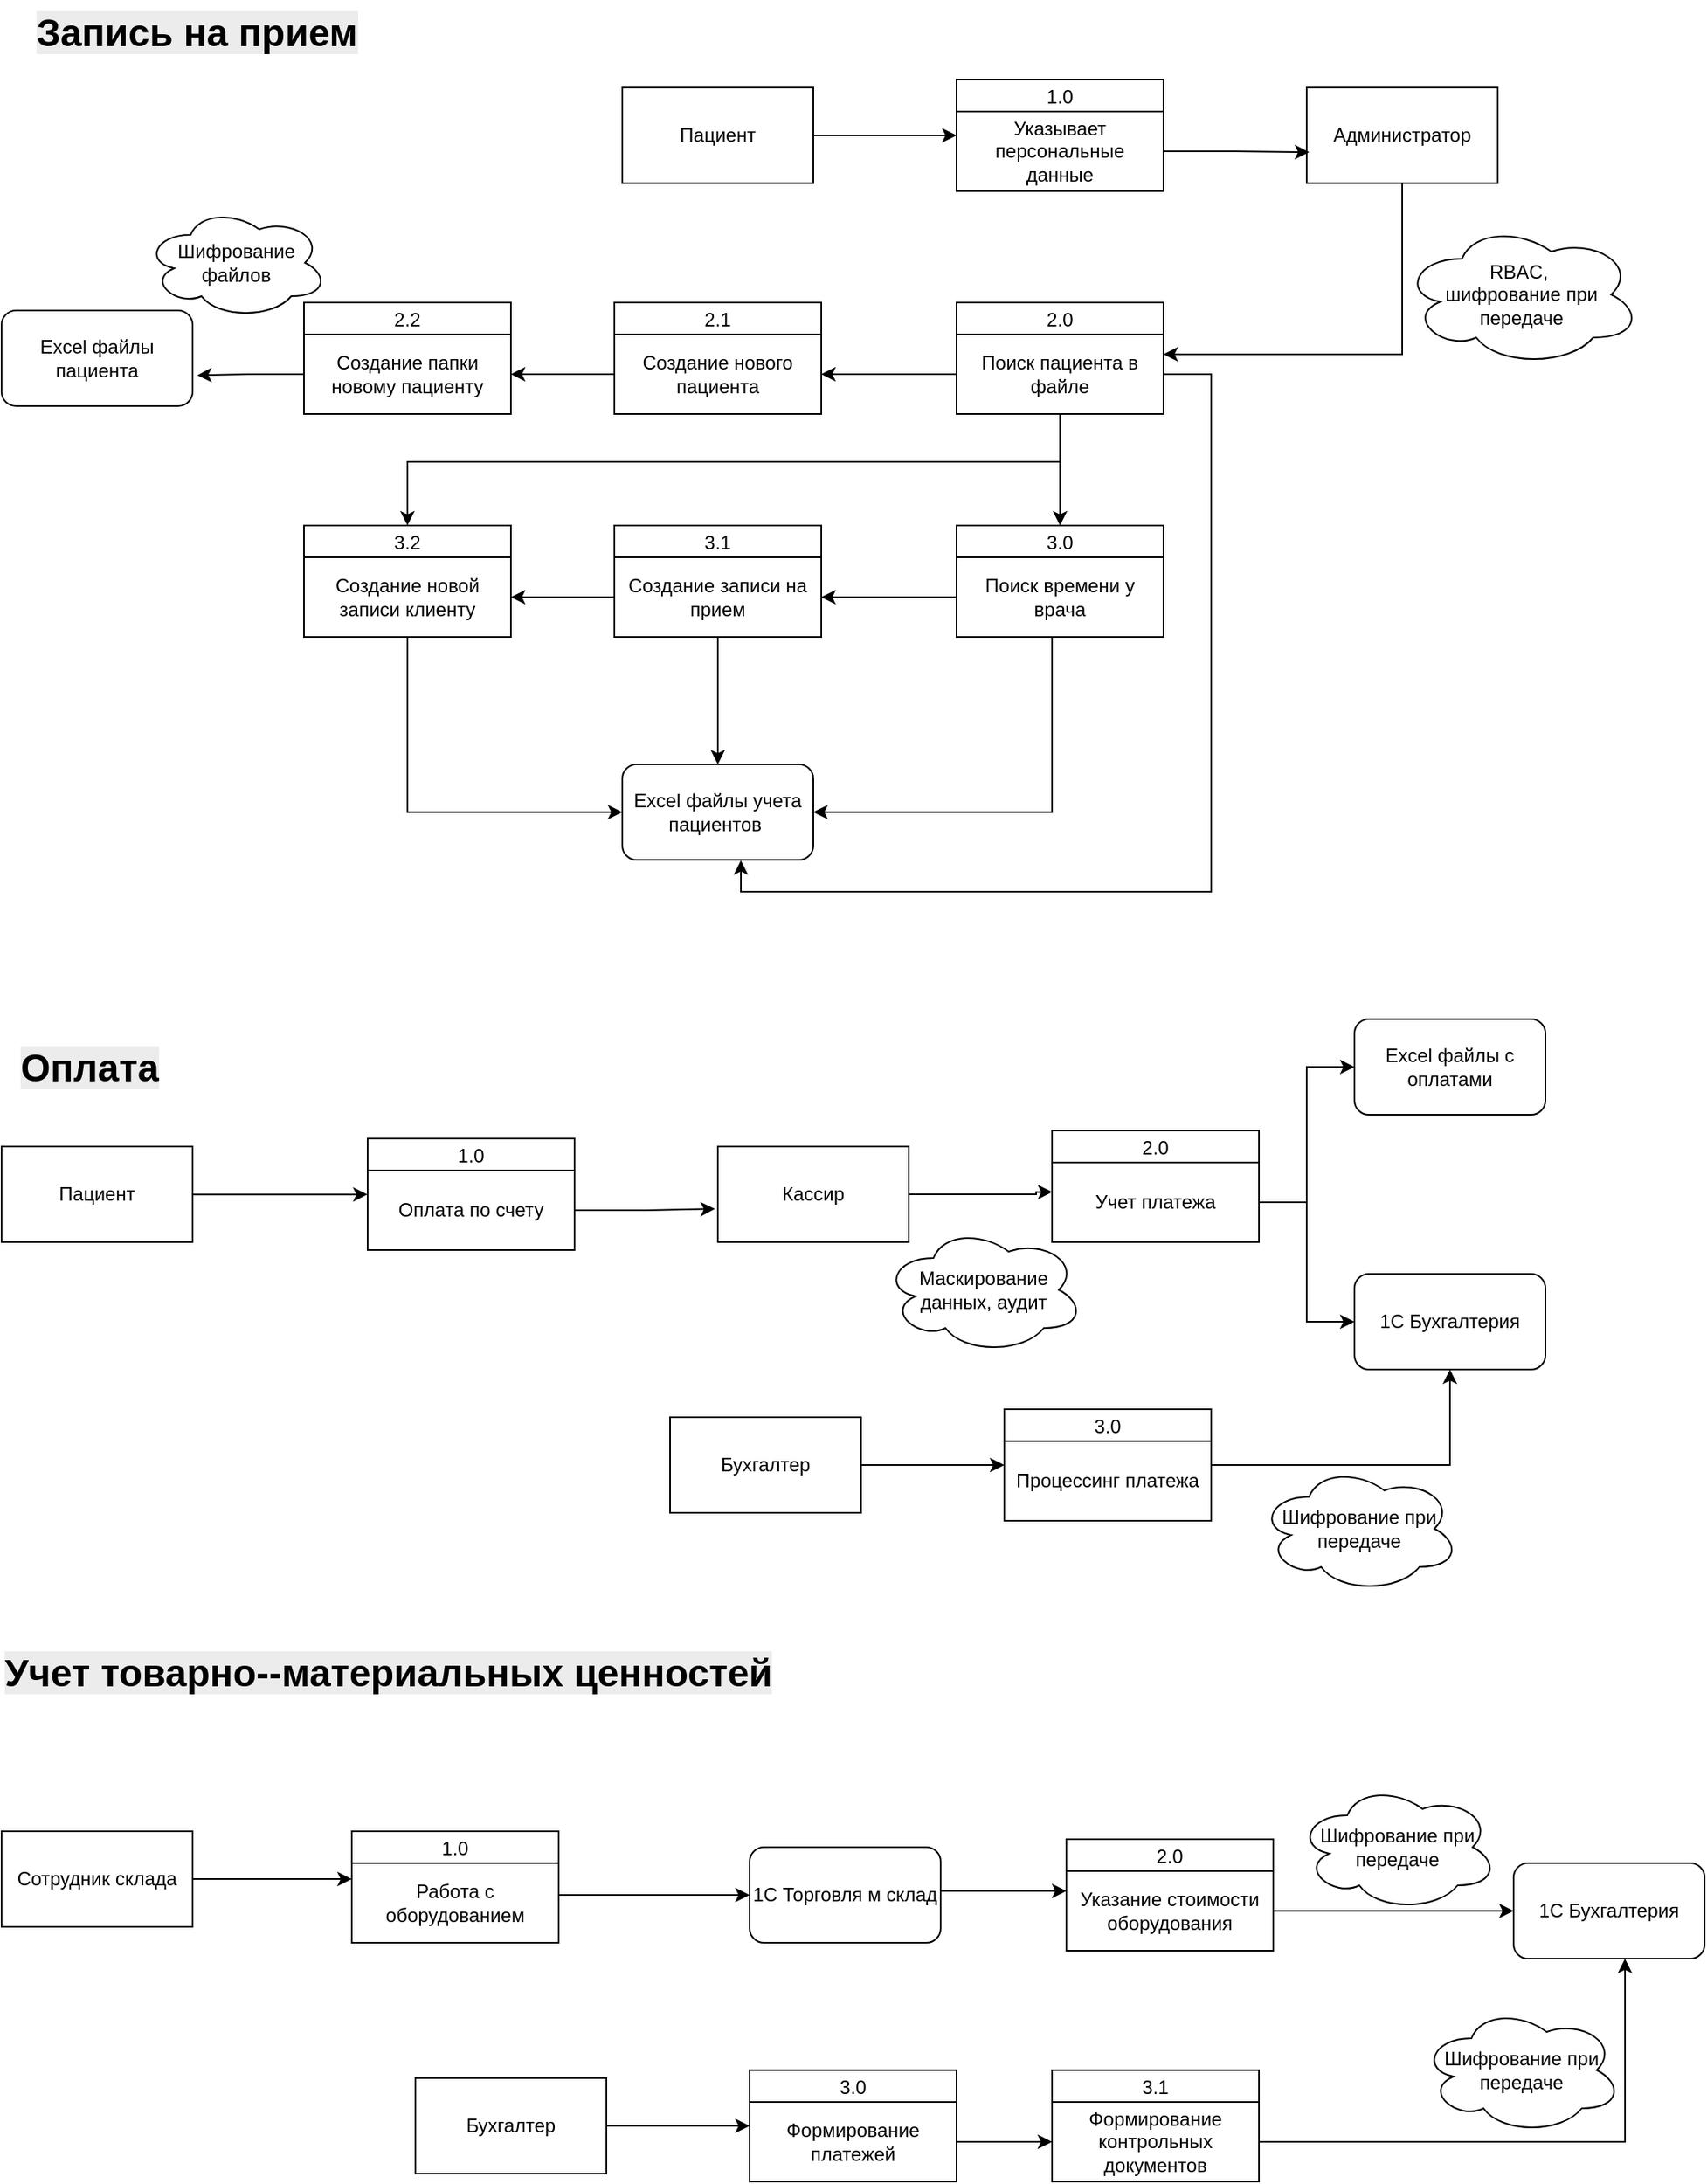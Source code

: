 <mxfile version="27.0.5">
  <diagram name="Страница — 1" id="JWuAVilLNDcYM9sPoWWw">
    <mxGraphModel dx="1443" dy="664" grid="1" gridSize="10" guides="1" tooltips="1" connect="1" arrows="1" fold="1" page="1" pageScale="1" pageWidth="827" pageHeight="1169" math="0" shadow="0">
      <root>
        <mxCell id="0" />
        <mxCell id="1" parent="0" />
        <mxCell id="McbWOgq2CKRxM0jZ_3p6-3" value="1.0" style="swimlane;fontStyle=0;childLayout=stackLayout;horizontal=1;startSize=20;fillColor=#FFFFFF;horizontalStack=0;resizeParent=1;resizeParentMax=0;resizeLast=0;collapsible=0;marginBottom=0;swimlaneFillColor=#ffffff;strokeColor=#000000;labelBorderColor=none;" parent="1" vertex="1">
          <mxGeometry x="230" y="180" width="130" height="70" as="geometry" />
        </mxCell>
        <mxCell id="McbWOgq2CKRxM0jZ_3p6-4" value="Указывает персональные&lt;br&gt;данные" style="text;strokeColor=#000000;align=center;fillColor=#FFFFFF;html=1;verticalAlign=middle;whiteSpace=wrap;rounded=0;" parent="McbWOgq2CKRxM0jZ_3p6-3" vertex="1">
          <mxGeometry y="20" width="130" height="50" as="geometry" />
        </mxCell>
        <mxCell id="McbWOgq2CKRxM0jZ_3p6-8" style="edgeStyle=orthogonalEdgeStyle;rounded=0;orthogonalLoop=1;jettySize=auto;html=1;" parent="1" source="McbWOgq2CKRxM0jZ_3p6-1" edge="1">
          <mxGeometry relative="1" as="geometry">
            <mxPoint x="230" y="215" as="targetPoint" />
            <Array as="points">
              <mxPoint x="230" y="215" />
            </Array>
          </mxGeometry>
        </mxCell>
        <mxCell id="McbWOgq2CKRxM0jZ_3p6-1" value="Пациент" style="rounded=0;whiteSpace=wrap;html=1;" parent="1" vertex="1">
          <mxGeometry x="20" y="185" width="120" height="60" as="geometry" />
        </mxCell>
        <mxCell id="McbWOgq2CKRxM0jZ_3p6-16" style="edgeStyle=orthogonalEdgeStyle;rounded=0;orthogonalLoop=1;jettySize=auto;html=1;entryX=1;entryY=0.25;entryDx=0;entryDy=0;" parent="1" source="McbWOgq2CKRxM0jZ_3p6-7" target="McbWOgq2CKRxM0jZ_3p6-15" edge="1">
          <mxGeometry relative="1" as="geometry">
            <Array as="points">
              <mxPoint x="510" y="353" />
            </Array>
          </mxGeometry>
        </mxCell>
        <mxCell id="McbWOgq2CKRxM0jZ_3p6-7" value="Администратор" style="rounded=0;whiteSpace=wrap;html=1;" parent="1" vertex="1">
          <mxGeometry x="450" y="185" width="120" height="60" as="geometry" />
        </mxCell>
        <mxCell id="McbWOgq2CKRxM0jZ_3p6-9" style="edgeStyle=orthogonalEdgeStyle;rounded=0;orthogonalLoop=1;jettySize=auto;html=1;entryX=0.013;entryY=0.676;entryDx=0;entryDy=0;entryPerimeter=0;" parent="1" source="McbWOgq2CKRxM0jZ_3p6-4" target="McbWOgq2CKRxM0jZ_3p6-7" edge="1">
          <mxGeometry relative="1" as="geometry" />
        </mxCell>
        <mxCell id="McbWOgq2CKRxM0jZ_3p6-14" value="2.0" style="swimlane;fontStyle=0;childLayout=stackLayout;horizontal=1;startSize=20;fillColor=#FFFFFF;horizontalStack=0;resizeParent=1;resizeParentMax=0;resizeLast=0;collapsible=0;marginBottom=0;swimlaneFillColor=#ffffff;strokeColor=#000000;labelBorderColor=none;" parent="1" vertex="1">
          <mxGeometry x="230" y="320" width="130" height="70" as="geometry" />
        </mxCell>
        <mxCell id="McbWOgq2CKRxM0jZ_3p6-15" value="Поиск пациента в файле" style="text;strokeColor=#000000;align=center;fillColor=#FFFFFF;html=1;verticalAlign=middle;whiteSpace=wrap;rounded=0;" parent="McbWOgq2CKRxM0jZ_3p6-14" vertex="1">
          <mxGeometry y="20" width="130" height="50" as="geometry" />
        </mxCell>
        <mxCell id="McbWOgq2CKRxM0jZ_3p6-17" value="2.1" style="swimlane;fontStyle=0;childLayout=stackLayout;horizontal=1;startSize=20;fillColor=#FFFFFF;horizontalStack=0;resizeParent=1;resizeParentMax=0;resizeLast=0;collapsible=0;marginBottom=0;swimlaneFillColor=#ffffff;strokeColor=#000000;labelBorderColor=none;" parent="1" vertex="1">
          <mxGeometry x="15" y="320" width="130" height="70" as="geometry" />
        </mxCell>
        <mxCell id="McbWOgq2CKRxM0jZ_3p6-18" value="Создание нового пациента" style="text;strokeColor=#000000;align=center;fillColor=#FFFFFF;html=1;verticalAlign=middle;whiteSpace=wrap;rounded=0;" parent="McbWOgq2CKRxM0jZ_3p6-17" vertex="1">
          <mxGeometry y="20" width="130" height="50" as="geometry" />
        </mxCell>
        <mxCell id="McbWOgq2CKRxM0jZ_3p6-19" style="edgeStyle=orthogonalEdgeStyle;rounded=0;orthogonalLoop=1;jettySize=auto;html=1;entryX=1;entryY=0.5;entryDx=0;entryDy=0;" parent="1" source="McbWOgq2CKRxM0jZ_3p6-15" target="McbWOgq2CKRxM0jZ_3p6-18" edge="1">
          <mxGeometry relative="1" as="geometry" />
        </mxCell>
        <mxCell id="McbWOgq2CKRxM0jZ_3p6-24" value="2.2" style="swimlane;fontStyle=0;childLayout=stackLayout;horizontal=1;startSize=20;fillColor=#FFFFFF;horizontalStack=0;resizeParent=1;resizeParentMax=0;resizeLast=0;collapsible=0;marginBottom=0;swimlaneFillColor=#ffffff;strokeColor=#000000;labelBorderColor=none;" parent="1" vertex="1">
          <mxGeometry x="-180" y="320" width="130" height="70" as="geometry" />
        </mxCell>
        <mxCell id="McbWOgq2CKRxM0jZ_3p6-25" value="Создание папки новому пациенту" style="text;strokeColor=#000000;align=center;fillColor=#FFFFFF;html=1;verticalAlign=middle;whiteSpace=wrap;rounded=0;" parent="McbWOgq2CKRxM0jZ_3p6-24" vertex="1">
          <mxGeometry y="20" width="130" height="50" as="geometry" />
        </mxCell>
        <mxCell id="McbWOgq2CKRxM0jZ_3p6-26" style="edgeStyle=orthogonalEdgeStyle;rounded=0;orthogonalLoop=1;jettySize=auto;html=1;entryX=1;entryY=0.5;entryDx=0;entryDy=0;" parent="1" source="McbWOgq2CKRxM0jZ_3p6-18" target="McbWOgq2CKRxM0jZ_3p6-25" edge="1">
          <mxGeometry relative="1" as="geometry" />
        </mxCell>
        <mxCell id="McbWOgq2CKRxM0jZ_3p6-28" value="Excel файлы пациента" style="rounded=1;whiteSpace=wrap;html=1;" parent="1" vertex="1">
          <mxGeometry x="-370" y="325" width="120" height="60" as="geometry" />
        </mxCell>
        <mxCell id="McbWOgq2CKRxM0jZ_3p6-30" style="edgeStyle=orthogonalEdgeStyle;rounded=0;orthogonalLoop=1;jettySize=auto;html=1;entryX=1.024;entryY=0.678;entryDx=0;entryDy=0;entryPerimeter=0;" parent="1" source="McbWOgq2CKRxM0jZ_3p6-25" target="McbWOgq2CKRxM0jZ_3p6-28" edge="1">
          <mxGeometry relative="1" as="geometry" />
        </mxCell>
        <mxCell id="McbWOgq2CKRxM0jZ_3p6-31" value="3.0" style="swimlane;fontStyle=0;childLayout=stackLayout;horizontal=1;startSize=20;fillColor=#FFFFFF;horizontalStack=0;resizeParent=1;resizeParentMax=0;resizeLast=0;collapsible=0;marginBottom=0;swimlaneFillColor=#ffffff;strokeColor=#000000;labelBorderColor=none;" parent="1" vertex="1">
          <mxGeometry x="230" y="460" width="130" height="70" as="geometry" />
        </mxCell>
        <mxCell id="McbWOgq2CKRxM0jZ_3p6-32" value="Поиск времени у врача" style="text;strokeColor=#000000;align=center;fillColor=#FFFFFF;html=1;verticalAlign=middle;whiteSpace=wrap;rounded=0;" parent="McbWOgq2CKRxM0jZ_3p6-31" vertex="1">
          <mxGeometry y="20" width="130" height="50" as="geometry" />
        </mxCell>
        <mxCell id="McbWOgq2CKRxM0jZ_3p6-33" value="3.1" style="swimlane;fontStyle=0;childLayout=stackLayout;horizontal=1;startSize=20;fillColor=#FFFFFF;horizontalStack=0;resizeParent=1;resizeParentMax=0;resizeLast=0;collapsible=0;marginBottom=0;swimlaneFillColor=#ffffff;strokeColor=#000000;labelBorderColor=none;" parent="1" vertex="1">
          <mxGeometry x="15" y="460" width="130" height="70" as="geometry" />
        </mxCell>
        <mxCell id="McbWOgq2CKRxM0jZ_3p6-34" value="Создание записи на прием" style="text;strokeColor=#000000;align=center;fillColor=#FFFFFF;html=1;verticalAlign=middle;whiteSpace=wrap;rounded=0;" parent="McbWOgq2CKRxM0jZ_3p6-33" vertex="1">
          <mxGeometry y="20" width="130" height="50" as="geometry" />
        </mxCell>
        <mxCell id="McbWOgq2CKRxM0jZ_3p6-35" value="3.2" style="swimlane;fontStyle=0;childLayout=stackLayout;horizontal=1;startSize=20;fillColor=#FFFFFF;horizontalStack=0;resizeParent=1;resizeParentMax=0;resizeLast=0;collapsible=0;marginBottom=0;swimlaneFillColor=#ffffff;strokeColor=#000000;labelBorderColor=none;" parent="1" vertex="1">
          <mxGeometry x="-180" y="460" width="130" height="70" as="geometry" />
        </mxCell>
        <mxCell id="McbWOgq2CKRxM0jZ_3p6-36" value="Создание новой записи клиенту" style="text;strokeColor=#000000;align=center;fillColor=#FFFFFF;html=1;verticalAlign=middle;whiteSpace=wrap;rounded=0;" parent="McbWOgq2CKRxM0jZ_3p6-35" vertex="1">
          <mxGeometry y="20" width="130" height="50" as="geometry" />
        </mxCell>
        <mxCell id="McbWOgq2CKRxM0jZ_3p6-37" style="edgeStyle=orthogonalEdgeStyle;rounded=0;orthogonalLoop=1;jettySize=auto;html=1;entryX=1;entryY=0.5;entryDx=0;entryDy=0;" parent="1" source="McbWOgq2CKRxM0jZ_3p6-32" target="McbWOgq2CKRxM0jZ_3p6-34" edge="1">
          <mxGeometry relative="1" as="geometry" />
        </mxCell>
        <mxCell id="McbWOgq2CKRxM0jZ_3p6-38" style="edgeStyle=orthogonalEdgeStyle;rounded=0;orthogonalLoop=1;jettySize=auto;html=1;entryX=1;entryY=0.5;entryDx=0;entryDy=0;" parent="1" source="McbWOgq2CKRxM0jZ_3p6-34" target="McbWOgq2CKRxM0jZ_3p6-36" edge="1">
          <mxGeometry relative="1" as="geometry" />
        </mxCell>
        <mxCell id="McbWOgq2CKRxM0jZ_3p6-39" value="Excel файлы учета пациентов&amp;nbsp;" style="rounded=1;whiteSpace=wrap;html=1;" parent="1" vertex="1">
          <mxGeometry x="20" y="610" width="120" height="60" as="geometry" />
        </mxCell>
        <mxCell id="McbWOgq2CKRxM0jZ_3p6-40" style="edgeStyle=orthogonalEdgeStyle;rounded=0;orthogonalLoop=1;jettySize=auto;html=1;entryX=0;entryY=0.5;entryDx=0;entryDy=0;" parent="1" source="McbWOgq2CKRxM0jZ_3p6-36" target="McbWOgq2CKRxM0jZ_3p6-39" edge="1">
          <mxGeometry relative="1" as="geometry">
            <Array as="points">
              <mxPoint x="-115" y="640" />
            </Array>
          </mxGeometry>
        </mxCell>
        <mxCell id="McbWOgq2CKRxM0jZ_3p6-41" style="edgeStyle=orthogonalEdgeStyle;rounded=0;orthogonalLoop=1;jettySize=auto;html=1;entryX=0.5;entryY=0;entryDx=0;entryDy=0;" parent="1" source="McbWOgq2CKRxM0jZ_3p6-34" target="McbWOgq2CKRxM0jZ_3p6-39" edge="1">
          <mxGeometry relative="1" as="geometry" />
        </mxCell>
        <mxCell id="McbWOgq2CKRxM0jZ_3p6-42" style="edgeStyle=orthogonalEdgeStyle;rounded=0;orthogonalLoop=1;jettySize=auto;html=1;entryX=1;entryY=0.5;entryDx=0;entryDy=0;" parent="1" source="McbWOgq2CKRxM0jZ_3p6-32" target="McbWOgq2CKRxM0jZ_3p6-39" edge="1">
          <mxGeometry relative="1" as="geometry">
            <Array as="points">
              <mxPoint x="290" y="640" />
            </Array>
          </mxGeometry>
        </mxCell>
        <mxCell id="McbWOgq2CKRxM0jZ_3p6-43" style="edgeStyle=orthogonalEdgeStyle;rounded=0;orthogonalLoop=1;jettySize=auto;html=1;entryX=0.621;entryY=1.005;entryDx=0;entryDy=0;entryPerimeter=0;" parent="1" source="McbWOgq2CKRxM0jZ_3p6-15" target="McbWOgq2CKRxM0jZ_3p6-39" edge="1">
          <mxGeometry relative="1" as="geometry">
            <Array as="points">
              <mxPoint x="390" y="365" />
              <mxPoint x="390" y="690" />
              <mxPoint x="94" y="690" />
            </Array>
          </mxGeometry>
        </mxCell>
        <mxCell id="McbWOgq2CKRxM0jZ_3p6-44" value="&lt;b style=&quot;forced-color-adjust: none; color: rgb(0, 0, 0); font-family: Helvetica; font-size: 24px; font-style: normal; font-variant-ligatures: normal; font-variant-caps: normal; letter-spacing: normal; orphans: 2; text-align: left; text-indent: 0px; text-transform: none; widows: 2; word-spacing: 0px; -webkit-text-stroke-width: 0px; white-space: normal; background-color: rgb(236, 236, 236); text-decoration-thickness: initial; text-decoration-style: initial; text-decoration-color: initial;&quot;&gt;Запись на прием&lt;/b&gt;" style="text;whiteSpace=wrap;html=1;" parent="1" vertex="1">
          <mxGeometry x="-350" y="130" width="380" height="50" as="geometry" />
        </mxCell>
        <mxCell id="McbWOgq2CKRxM0jZ_3p6-45" value="&lt;b style=&quot;forced-color-adjust: none; color: rgb(0, 0, 0); font-family: Helvetica; font-size: 24px; font-style: normal; font-variant-ligatures: normal; font-variant-caps: normal; letter-spacing: normal; orphans: 2; text-align: left; text-indent: 0px; text-transform: none; widows: 2; word-spacing: 0px; -webkit-text-stroke-width: 0px; white-space: normal; background-color: rgb(236, 236, 236); text-decoration-thickness: initial; text-decoration-style: initial; text-decoration-color: initial;&quot;&gt;Оплата&lt;/b&gt;" style="text;whiteSpace=wrap;html=1;" parent="1" vertex="1">
          <mxGeometry x="-360" y="780" width="130" height="50" as="geometry" />
        </mxCell>
        <mxCell id="McbWOgq2CKRxM0jZ_3p6-52" style="edgeStyle=orthogonalEdgeStyle;rounded=0;orthogonalLoop=1;jettySize=auto;html=1;entryX=-0.001;entryY=0.302;entryDx=0;entryDy=0;entryPerimeter=0;" parent="1" source="McbWOgq2CKRxM0jZ_3p6-46" target="McbWOgq2CKRxM0jZ_3p6-50" edge="1">
          <mxGeometry relative="1" as="geometry">
            <Array as="points">
              <mxPoint x="-140" y="880" />
            </Array>
          </mxGeometry>
        </mxCell>
        <mxCell id="McbWOgq2CKRxM0jZ_3p6-46" value="Пациент" style="rounded=0;whiteSpace=wrap;html=1;" parent="1" vertex="1">
          <mxGeometry x="-370" y="850" width="120" height="60" as="geometry" />
        </mxCell>
        <mxCell id="McbWOgq2CKRxM0jZ_3p6-58" style="edgeStyle=orthogonalEdgeStyle;rounded=0;orthogonalLoop=1;jettySize=auto;html=1;entryX=0.001;entryY=0.371;entryDx=0;entryDy=0;entryPerimeter=0;" parent="1" source="McbWOgq2CKRxM0jZ_3p6-47" target="McbWOgq2CKRxM0jZ_3p6-57" edge="1">
          <mxGeometry relative="1" as="geometry">
            <Array as="points">
              <mxPoint x="280" y="880" />
              <mxPoint x="280" y="879" />
            </Array>
          </mxGeometry>
        </mxCell>
        <mxCell id="McbWOgq2CKRxM0jZ_3p6-47" value="Кассир" style="rounded=0;whiteSpace=wrap;html=1;" parent="1" vertex="1">
          <mxGeometry x="80" y="850" width="120" height="60" as="geometry" />
        </mxCell>
        <mxCell id="McbWOgq2CKRxM0jZ_3p6-49" value="1.0" style="swimlane;fontStyle=0;childLayout=stackLayout;horizontal=1;startSize=20;fillColor=#FFFFFF;horizontalStack=0;resizeParent=1;resizeParentMax=0;resizeLast=0;collapsible=0;marginBottom=0;swimlaneFillColor=#ffffff;strokeColor=#000000;labelBorderColor=none;" parent="1" vertex="1">
          <mxGeometry x="-140" y="845" width="130" height="70" as="geometry" />
        </mxCell>
        <mxCell id="McbWOgq2CKRxM0jZ_3p6-50" value="Оплата по счету" style="text;strokeColor=#000000;align=center;fillColor=#FFFFFF;html=1;verticalAlign=middle;whiteSpace=wrap;rounded=0;" parent="McbWOgq2CKRxM0jZ_3p6-49" vertex="1">
          <mxGeometry y="20" width="130" height="50" as="geometry" />
        </mxCell>
        <mxCell id="McbWOgq2CKRxM0jZ_3p6-53" style="edgeStyle=orthogonalEdgeStyle;rounded=0;orthogonalLoop=1;jettySize=auto;html=1;entryX=-0.015;entryY=0.653;entryDx=0;entryDy=0;entryPerimeter=0;" parent="1" source="McbWOgq2CKRxM0jZ_3p6-50" target="McbWOgq2CKRxM0jZ_3p6-47" edge="1">
          <mxGeometry relative="1" as="geometry" />
        </mxCell>
        <mxCell id="McbWOgq2CKRxM0jZ_3p6-54" value="Excel файлы с оплатами" style="rounded=1;whiteSpace=wrap;html=1;" parent="1" vertex="1">
          <mxGeometry x="480" y="770" width="120" height="60" as="geometry" />
        </mxCell>
        <mxCell id="McbWOgq2CKRxM0jZ_3p6-55" value="1C Бухгалтерия" style="rounded=1;whiteSpace=wrap;html=1;" parent="1" vertex="1">
          <mxGeometry x="480" y="930" width="120" height="60" as="geometry" />
        </mxCell>
        <mxCell id="McbWOgq2CKRxM0jZ_3p6-56" value="2.0" style="swimlane;fontStyle=0;childLayout=stackLayout;horizontal=1;startSize=20;fillColor=#FFFFFF;horizontalStack=0;resizeParent=1;resizeParentMax=0;resizeLast=0;collapsible=0;marginBottom=0;swimlaneFillColor=#ffffff;strokeColor=#000000;labelBorderColor=none;" parent="1" vertex="1">
          <mxGeometry x="290" y="840" width="130" height="70" as="geometry" />
        </mxCell>
        <mxCell id="McbWOgq2CKRxM0jZ_3p6-57" value="Учет платежа" style="text;strokeColor=#000000;align=center;fillColor=#FFFFFF;html=1;verticalAlign=middle;whiteSpace=wrap;rounded=0;" parent="McbWOgq2CKRxM0jZ_3p6-56" vertex="1">
          <mxGeometry y="20" width="130" height="50" as="geometry" />
        </mxCell>
        <mxCell id="McbWOgq2CKRxM0jZ_3p6-59" style="edgeStyle=orthogonalEdgeStyle;rounded=0;orthogonalLoop=1;jettySize=auto;html=1;entryX=0;entryY=0.5;entryDx=0;entryDy=0;" parent="1" source="McbWOgq2CKRxM0jZ_3p6-57" target="McbWOgq2CKRxM0jZ_3p6-54" edge="1">
          <mxGeometry relative="1" as="geometry" />
        </mxCell>
        <mxCell id="McbWOgq2CKRxM0jZ_3p6-60" style="edgeStyle=orthogonalEdgeStyle;rounded=0;orthogonalLoop=1;jettySize=auto;html=1;" parent="1" source="McbWOgq2CKRxM0jZ_3p6-57" target="McbWOgq2CKRxM0jZ_3p6-55" edge="1">
          <mxGeometry relative="1" as="geometry">
            <Array as="points">
              <mxPoint x="450" y="885" />
              <mxPoint x="450" y="960" />
            </Array>
          </mxGeometry>
        </mxCell>
        <mxCell id="McbWOgq2CKRxM0jZ_3p6-66" style="edgeStyle=orthogonalEdgeStyle;rounded=0;orthogonalLoop=1;jettySize=auto;html=1;" parent="1" source="McbWOgq2CKRxM0jZ_3p6-61" edge="1">
          <mxGeometry relative="1" as="geometry">
            <mxPoint x="260" y="1050" as="targetPoint" />
            <Array as="points">
              <mxPoint x="260" y="1050" />
            </Array>
          </mxGeometry>
        </mxCell>
        <mxCell id="McbWOgq2CKRxM0jZ_3p6-61" value="Бухгалтер" style="rounded=0;whiteSpace=wrap;html=1;" parent="1" vertex="1">
          <mxGeometry x="50" y="1020" width="120" height="60" as="geometry" />
        </mxCell>
        <mxCell id="McbWOgq2CKRxM0jZ_3p6-62" style="edgeStyle=orthogonalEdgeStyle;rounded=0;orthogonalLoop=1;jettySize=auto;html=1;entryX=0.5;entryY=0;entryDx=0;entryDy=0;" parent="1" source="McbWOgq2CKRxM0jZ_3p6-15" target="McbWOgq2CKRxM0jZ_3p6-31" edge="1">
          <mxGeometry relative="1" as="geometry" />
        </mxCell>
        <mxCell id="McbWOgq2CKRxM0jZ_3p6-63" style="edgeStyle=orthogonalEdgeStyle;rounded=0;orthogonalLoop=1;jettySize=auto;html=1;entryX=0.5;entryY=0;entryDx=0;entryDy=0;" parent="1" source="McbWOgq2CKRxM0jZ_3p6-15" target="McbWOgq2CKRxM0jZ_3p6-35" edge="1">
          <mxGeometry relative="1" as="geometry">
            <Array as="points">
              <mxPoint x="295" y="420" />
              <mxPoint x="-115" y="420" />
            </Array>
          </mxGeometry>
        </mxCell>
        <mxCell id="McbWOgq2CKRxM0jZ_3p6-67" style="edgeStyle=orthogonalEdgeStyle;rounded=0;orthogonalLoop=1;jettySize=auto;html=1;entryX=0.5;entryY=1;entryDx=0;entryDy=0;" parent="1" source="McbWOgq2CKRxM0jZ_3p6-64" target="McbWOgq2CKRxM0jZ_3p6-55" edge="1">
          <mxGeometry relative="1" as="geometry" />
        </mxCell>
        <mxCell id="McbWOgq2CKRxM0jZ_3p6-64" value="3.0" style="swimlane;fontStyle=0;childLayout=stackLayout;horizontal=1;startSize=20;fillColor=#FFFFFF;horizontalStack=0;resizeParent=1;resizeParentMax=0;resizeLast=0;collapsible=0;marginBottom=0;swimlaneFillColor=#ffffff;strokeColor=#000000;labelBorderColor=none;" parent="1" vertex="1">
          <mxGeometry x="260" y="1015" width="130" height="70" as="geometry" />
        </mxCell>
        <mxCell id="McbWOgq2CKRxM0jZ_3p6-65" value="Процессинг платежа" style="text;strokeColor=#000000;align=center;fillColor=#FFFFFF;html=1;verticalAlign=middle;whiteSpace=wrap;rounded=0;" parent="McbWOgq2CKRxM0jZ_3p6-64" vertex="1">
          <mxGeometry y="20" width="130" height="50" as="geometry" />
        </mxCell>
        <mxCell id="McbWOgq2CKRxM0jZ_3p6-68" value="&lt;b style=&quot;forced-color-adjust: none; color: rgb(0, 0, 0); font-family: Helvetica; font-size: 24px; font-style: normal; font-variant-ligatures: normal; font-variant-caps: normal; letter-spacing: normal; orphans: 2; text-align: left; text-indent: 0px; text-transform: none; widows: 2; word-spacing: 0px; -webkit-text-stroke-width: 0px; white-space: normal; background-color: rgb(236, 236, 236); text-decoration-thickness: initial; text-decoration-style: initial; text-decoration-color: initial;&quot;&gt;Учет товарно--материальных ценностей&lt;/b&gt;" style="text;whiteSpace=wrap;html=1;" parent="1" vertex="1">
          <mxGeometry x="-370" y="1160" width="500" height="50" as="geometry" />
        </mxCell>
        <mxCell id="McbWOgq2CKRxM0jZ_3p6-86" style="edgeStyle=orthogonalEdgeStyle;rounded=0;orthogonalLoop=1;jettySize=auto;html=1;" parent="1" source="McbWOgq2CKRxM0jZ_3p6-69" edge="1">
          <mxGeometry relative="1" as="geometry">
            <mxPoint x="-150" y="1310" as="targetPoint" />
            <Array as="points">
              <mxPoint x="-150" y="1310" />
            </Array>
          </mxGeometry>
        </mxCell>
        <mxCell id="McbWOgq2CKRxM0jZ_3p6-69" value="Сотрудник склада" style="rounded=0;whiteSpace=wrap;html=1;" parent="1" vertex="1">
          <mxGeometry x="-370" y="1280" width="120" height="60" as="geometry" />
        </mxCell>
        <mxCell id="McbWOgq2CKRxM0jZ_3p6-70" value="1.0" style="swimlane;fontStyle=0;childLayout=stackLayout;horizontal=1;startSize=20;fillColor=#FFFFFF;horizontalStack=0;resizeParent=1;resizeParentMax=0;resizeLast=0;collapsible=0;marginBottom=0;swimlaneFillColor=#ffffff;strokeColor=#000000;labelBorderColor=none;" parent="1" vertex="1">
          <mxGeometry x="-150" y="1280" width="130" height="70" as="geometry" />
        </mxCell>
        <mxCell id="McbWOgq2CKRxM0jZ_3p6-71" value="Работа с оборудованием" style="text;strokeColor=#000000;align=center;fillColor=#FFFFFF;html=1;verticalAlign=middle;whiteSpace=wrap;rounded=0;" parent="McbWOgq2CKRxM0jZ_3p6-70" vertex="1">
          <mxGeometry y="20" width="130" height="50" as="geometry" />
        </mxCell>
        <mxCell id="McbWOgq2CKRxM0jZ_3p6-91" style="edgeStyle=orthogonalEdgeStyle;rounded=0;orthogonalLoop=1;jettySize=auto;html=1;entryX=0;entryY=0.25;entryDx=0;entryDy=0;" parent="1" source="McbWOgq2CKRxM0jZ_3p6-74" target="McbWOgq2CKRxM0jZ_3p6-90" edge="1">
          <mxGeometry relative="1" as="geometry">
            <Array as="points">
              <mxPoint x="259" y="1318" />
            </Array>
          </mxGeometry>
        </mxCell>
        <mxCell id="McbWOgq2CKRxM0jZ_3p6-74" value="1C Торговля м склад" style="rounded=1;whiteSpace=wrap;html=1;" parent="1" vertex="1">
          <mxGeometry x="100" y="1290" width="120" height="60" as="geometry" />
        </mxCell>
        <mxCell id="McbWOgq2CKRxM0jZ_3p6-75" value="1C Бухгалтерия" style="rounded=1;whiteSpace=wrap;html=1;" parent="1" vertex="1">
          <mxGeometry x="580" y="1300" width="120" height="60" as="geometry" />
        </mxCell>
        <mxCell id="McbWOgq2CKRxM0jZ_3p6-76" style="edgeStyle=orthogonalEdgeStyle;rounded=0;orthogonalLoop=1;jettySize=auto;html=1;" parent="1" source="McbWOgq2CKRxM0jZ_3p6-77" edge="1">
          <mxGeometry relative="1" as="geometry">
            <mxPoint x="100" y="1465" as="targetPoint" />
            <Array as="points">
              <mxPoint x="100" y="1465" />
            </Array>
          </mxGeometry>
        </mxCell>
        <mxCell id="McbWOgq2CKRxM0jZ_3p6-77" value="Бухгалтер" style="rounded=0;whiteSpace=wrap;html=1;" parent="1" vertex="1">
          <mxGeometry x="-110" y="1435" width="120" height="60" as="geometry" />
        </mxCell>
        <mxCell id="McbWOgq2CKRxM0jZ_3p6-79" value="3.0" style="swimlane;fontStyle=0;childLayout=stackLayout;horizontal=1;startSize=20;fillColor=#FFFFFF;horizontalStack=0;resizeParent=1;resizeParentMax=0;resizeLast=0;collapsible=0;marginBottom=0;swimlaneFillColor=#ffffff;strokeColor=#000000;labelBorderColor=none;" parent="1" vertex="1">
          <mxGeometry x="100" y="1430" width="130" height="70" as="geometry" />
        </mxCell>
        <mxCell id="McbWOgq2CKRxM0jZ_3p6-80" value="Формирование платежей" style="text;strokeColor=#000000;align=center;fillColor=#FFFFFF;html=1;verticalAlign=middle;whiteSpace=wrap;rounded=0;" parent="McbWOgq2CKRxM0jZ_3p6-79" vertex="1">
          <mxGeometry y="20" width="130" height="50" as="geometry" />
        </mxCell>
        <mxCell id="McbWOgq2CKRxM0jZ_3p6-81" value="3.1" style="swimlane;fontStyle=0;childLayout=stackLayout;horizontal=1;startSize=20;fillColor=#FFFFFF;horizontalStack=0;resizeParent=1;resizeParentMax=0;resizeLast=0;collapsible=0;marginBottom=0;swimlaneFillColor=#ffffff;strokeColor=#000000;labelBorderColor=none;" parent="1" vertex="1">
          <mxGeometry x="290" y="1430" width="130" height="70" as="geometry" />
        </mxCell>
        <mxCell id="McbWOgq2CKRxM0jZ_3p6-82" value="Формирование контрольных документов" style="text;strokeColor=#000000;align=center;fillColor=#FFFFFF;html=1;verticalAlign=middle;whiteSpace=wrap;rounded=0;" parent="McbWOgq2CKRxM0jZ_3p6-81" vertex="1">
          <mxGeometry y="20" width="130" height="50" as="geometry" />
        </mxCell>
        <mxCell id="McbWOgq2CKRxM0jZ_3p6-84" style="edgeStyle=orthogonalEdgeStyle;rounded=0;orthogonalLoop=1;jettySize=auto;html=1;entryX=0;entryY=0.5;entryDx=0;entryDy=0;" parent="1" source="McbWOgq2CKRxM0jZ_3p6-80" target="McbWOgq2CKRxM0jZ_3p6-82" edge="1">
          <mxGeometry relative="1" as="geometry" />
        </mxCell>
        <mxCell id="McbWOgq2CKRxM0jZ_3p6-87" style="edgeStyle=orthogonalEdgeStyle;rounded=0;orthogonalLoop=1;jettySize=auto;html=1;entryX=0.583;entryY=1;entryDx=0;entryDy=0;entryPerimeter=0;" parent="1" source="McbWOgq2CKRxM0jZ_3p6-82" target="McbWOgq2CKRxM0jZ_3p6-75" edge="1">
          <mxGeometry relative="1" as="geometry" />
        </mxCell>
        <mxCell id="McbWOgq2CKRxM0jZ_3p6-88" style="edgeStyle=orthogonalEdgeStyle;rounded=0;orthogonalLoop=1;jettySize=auto;html=1;entryX=0;entryY=0.5;entryDx=0;entryDy=0;" parent="1" source="McbWOgq2CKRxM0jZ_3p6-71" target="McbWOgq2CKRxM0jZ_3p6-74" edge="1">
          <mxGeometry relative="1" as="geometry">
            <Array as="points">
              <mxPoint x="10" y="1320" />
              <mxPoint x="10" y="1320" />
            </Array>
          </mxGeometry>
        </mxCell>
        <mxCell id="McbWOgq2CKRxM0jZ_3p6-89" value="2.0" style="swimlane;fontStyle=0;childLayout=stackLayout;horizontal=1;startSize=20;fillColor=#FFFFFF;horizontalStack=0;resizeParent=1;resizeParentMax=0;resizeLast=0;collapsible=0;marginBottom=0;swimlaneFillColor=#ffffff;strokeColor=#000000;labelBorderColor=none;" parent="1" vertex="1">
          <mxGeometry x="299" y="1285" width="130" height="70" as="geometry" />
        </mxCell>
        <mxCell id="McbWOgq2CKRxM0jZ_3p6-90" value="Указание стоимости оборудования" style="text;strokeColor=#000000;align=center;fillColor=#FFFFFF;html=1;verticalAlign=middle;whiteSpace=wrap;rounded=0;" parent="McbWOgq2CKRxM0jZ_3p6-89" vertex="1">
          <mxGeometry y="20" width="130" height="50" as="geometry" />
        </mxCell>
        <mxCell id="McbWOgq2CKRxM0jZ_3p6-92" style="edgeStyle=orthogonalEdgeStyle;rounded=0;orthogonalLoop=1;jettySize=auto;html=1;" parent="1" source="McbWOgq2CKRxM0jZ_3p6-90" target="McbWOgq2CKRxM0jZ_3p6-75" edge="1">
          <mxGeometry relative="1" as="geometry" />
        </mxCell>
        <mxCell id="eAtQU9H83MEUMQEs67dP-1" value="Шифрование файлов" style="ellipse;shape=cloud;whiteSpace=wrap;html=1;" vertex="1" parent="1">
          <mxGeometry x="-280" y="260" width="115" height="70" as="geometry" />
        </mxCell>
        <mxCell id="eAtQU9H83MEUMQEs67dP-2" value="RBAC,&amp;nbsp;&lt;div&gt;шифрование при передаче&lt;/div&gt;" style="ellipse;shape=cloud;whiteSpace=wrap;html=1;" vertex="1" parent="1">
          <mxGeometry x="510" y="270" width="150" height="90" as="geometry" />
        </mxCell>
        <mxCell id="eAtQU9H83MEUMQEs67dP-3" value="Маскирование данных, аудит" style="ellipse;shape=cloud;whiteSpace=wrap;html=1;" vertex="1" parent="1">
          <mxGeometry x="184" y="900" width="126" height="80" as="geometry" />
        </mxCell>
        <mxCell id="eAtQU9H83MEUMQEs67dP-4" value="Шифрование при передаче" style="ellipse;shape=cloud;whiteSpace=wrap;html=1;" vertex="1" parent="1">
          <mxGeometry x="420" y="1050" width="126" height="80" as="geometry" />
        </mxCell>
        <mxCell id="eAtQU9H83MEUMQEs67dP-5" value="Шифрование при передаче" style="ellipse;shape=cloud;whiteSpace=wrap;html=1;" vertex="1" parent="1">
          <mxGeometry x="522" y="1390" width="126" height="80" as="geometry" />
        </mxCell>
        <mxCell id="eAtQU9H83MEUMQEs67dP-6" value="Шифрование при передаче" style="ellipse;shape=cloud;whiteSpace=wrap;html=1;" vertex="1" parent="1">
          <mxGeometry x="444" y="1250" width="126" height="80" as="geometry" />
        </mxCell>
      </root>
    </mxGraphModel>
  </diagram>
</mxfile>
